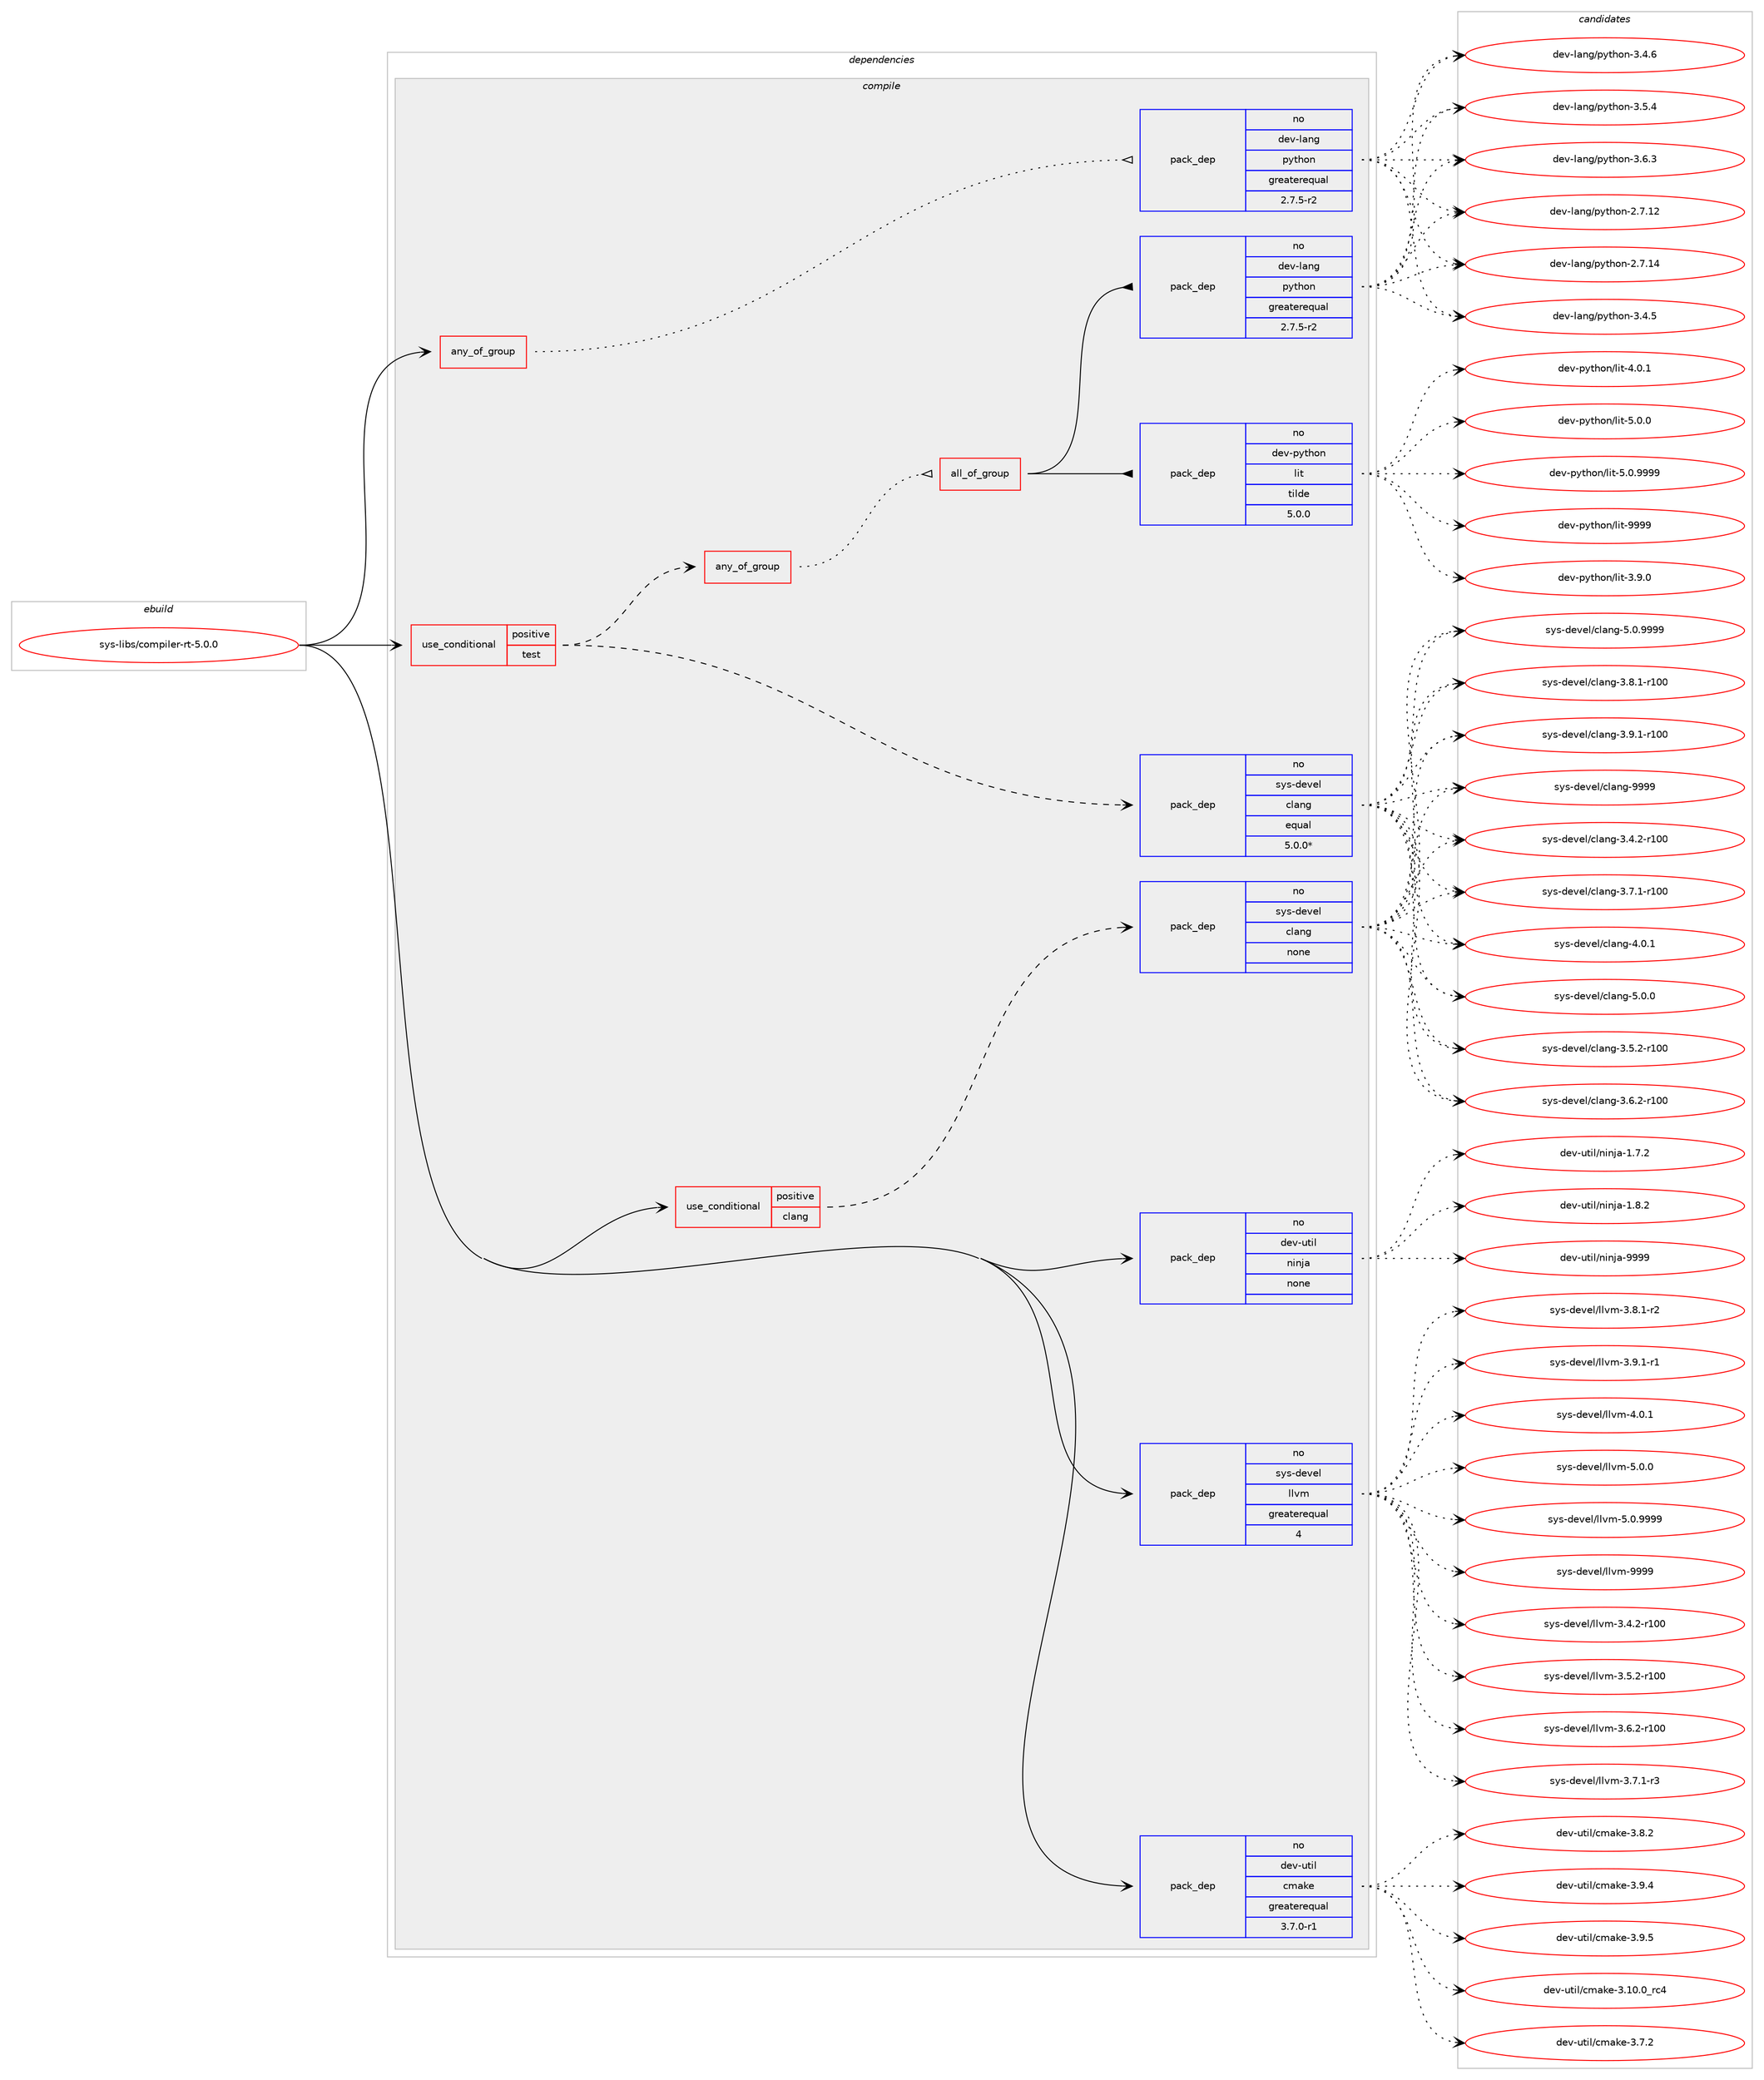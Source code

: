 digraph prolog {

# *************
# Graph options
# *************

newrank=true;
concentrate=true;
compound=true;
graph [rankdir=LR,fontname=Helvetica,fontsize=10,ranksep=1.5];#, ranksep=2.5, nodesep=0.2];
edge  [arrowhead=vee];
node  [fontname=Helvetica,fontsize=10];

# **********
# The ebuild
# **********

subgraph cluster_leftcol {
color=gray;
rank=same;
label=<<i>ebuild</i>>;
id [label="sys-libs/compiler-rt-5.0.0", color=red, width=4, href="../sys-libs/compiler-rt-5.0.0.svg"];
}

# ****************
# The dependencies
# ****************

subgraph cluster_midcol {
color=gray;
label=<<i>dependencies</i>>;
subgraph cluster_compile {
fillcolor="#eeeeee";
style=filled;
label=<<i>compile</i>>;
subgraph any8374 {
dependency493482 [label=<<TABLE BORDER="0" CELLBORDER="1" CELLSPACING="0" CELLPADDING="4"><TR><TD CELLPADDING="10">any_of_group</TD></TR></TABLE>>, shape=none, color=red];subgraph pack366846 {
dependency493483 [label=<<TABLE BORDER="0" CELLBORDER="1" CELLSPACING="0" CELLPADDING="4" WIDTH="220"><TR><TD ROWSPAN="6" CELLPADDING="30">pack_dep</TD></TR><TR><TD WIDTH="110">no</TD></TR><TR><TD>dev-lang</TD></TR><TR><TD>python</TD></TR><TR><TD>greaterequal</TD></TR><TR><TD>2.7.5-r2</TD></TR></TABLE>>, shape=none, color=blue];
}
dependency493482:e -> dependency493483:w [weight=20,style="dotted",arrowhead="oinv"];
}
id:e -> dependency493482:w [weight=20,style="solid",arrowhead="vee"];
subgraph cond117960 {
dependency493484 [label=<<TABLE BORDER="0" CELLBORDER="1" CELLSPACING="0" CELLPADDING="4"><TR><TD ROWSPAN="3" CELLPADDING="10">use_conditional</TD></TR><TR><TD>positive</TD></TR><TR><TD>clang</TD></TR></TABLE>>, shape=none, color=red];
subgraph pack366847 {
dependency493485 [label=<<TABLE BORDER="0" CELLBORDER="1" CELLSPACING="0" CELLPADDING="4" WIDTH="220"><TR><TD ROWSPAN="6" CELLPADDING="30">pack_dep</TD></TR><TR><TD WIDTH="110">no</TD></TR><TR><TD>sys-devel</TD></TR><TR><TD>clang</TD></TR><TR><TD>none</TD></TR><TR><TD></TD></TR></TABLE>>, shape=none, color=blue];
}
dependency493484:e -> dependency493485:w [weight=20,style="dashed",arrowhead="vee"];
}
id:e -> dependency493484:w [weight=20,style="solid",arrowhead="vee"];
subgraph cond117961 {
dependency493486 [label=<<TABLE BORDER="0" CELLBORDER="1" CELLSPACING="0" CELLPADDING="4"><TR><TD ROWSPAN="3" CELLPADDING="10">use_conditional</TD></TR><TR><TD>positive</TD></TR><TR><TD>test</TD></TR></TABLE>>, shape=none, color=red];
subgraph any8375 {
dependency493487 [label=<<TABLE BORDER="0" CELLBORDER="1" CELLSPACING="0" CELLPADDING="4"><TR><TD CELLPADDING="10">any_of_group</TD></TR></TABLE>>, shape=none, color=red];subgraph all305 {
dependency493488 [label=<<TABLE BORDER="0" CELLBORDER="1" CELLSPACING="0" CELLPADDING="4"><TR><TD CELLPADDING="10">all_of_group</TD></TR></TABLE>>, shape=none, color=red];subgraph pack366848 {
dependency493489 [label=<<TABLE BORDER="0" CELLBORDER="1" CELLSPACING="0" CELLPADDING="4" WIDTH="220"><TR><TD ROWSPAN="6" CELLPADDING="30">pack_dep</TD></TR><TR><TD WIDTH="110">no</TD></TR><TR><TD>dev-lang</TD></TR><TR><TD>python</TD></TR><TR><TD>greaterequal</TD></TR><TR><TD>2.7.5-r2</TD></TR></TABLE>>, shape=none, color=blue];
}
dependency493488:e -> dependency493489:w [weight=20,style="solid",arrowhead="inv"];
subgraph pack366849 {
dependency493490 [label=<<TABLE BORDER="0" CELLBORDER="1" CELLSPACING="0" CELLPADDING="4" WIDTH="220"><TR><TD ROWSPAN="6" CELLPADDING="30">pack_dep</TD></TR><TR><TD WIDTH="110">no</TD></TR><TR><TD>dev-python</TD></TR><TR><TD>lit</TD></TR><TR><TD>tilde</TD></TR><TR><TD>5.0.0</TD></TR></TABLE>>, shape=none, color=blue];
}
dependency493488:e -> dependency493490:w [weight=20,style="solid",arrowhead="inv"];
}
dependency493487:e -> dependency493488:w [weight=20,style="dotted",arrowhead="oinv"];
}
dependency493486:e -> dependency493487:w [weight=20,style="dashed",arrowhead="vee"];
subgraph pack366850 {
dependency493491 [label=<<TABLE BORDER="0" CELLBORDER="1" CELLSPACING="0" CELLPADDING="4" WIDTH="220"><TR><TD ROWSPAN="6" CELLPADDING="30">pack_dep</TD></TR><TR><TD WIDTH="110">no</TD></TR><TR><TD>sys-devel</TD></TR><TR><TD>clang</TD></TR><TR><TD>equal</TD></TR><TR><TD>5.0.0*</TD></TR></TABLE>>, shape=none, color=blue];
}
dependency493486:e -> dependency493491:w [weight=20,style="dashed",arrowhead="vee"];
}
id:e -> dependency493486:w [weight=20,style="solid",arrowhead="vee"];
subgraph pack366851 {
dependency493492 [label=<<TABLE BORDER="0" CELLBORDER="1" CELLSPACING="0" CELLPADDING="4" WIDTH="220"><TR><TD ROWSPAN="6" CELLPADDING="30">pack_dep</TD></TR><TR><TD WIDTH="110">no</TD></TR><TR><TD>dev-util</TD></TR><TR><TD>cmake</TD></TR><TR><TD>greaterequal</TD></TR><TR><TD>3.7.0-r1</TD></TR></TABLE>>, shape=none, color=blue];
}
id:e -> dependency493492:w [weight=20,style="solid",arrowhead="vee"];
subgraph pack366852 {
dependency493493 [label=<<TABLE BORDER="0" CELLBORDER="1" CELLSPACING="0" CELLPADDING="4" WIDTH="220"><TR><TD ROWSPAN="6" CELLPADDING="30">pack_dep</TD></TR><TR><TD WIDTH="110">no</TD></TR><TR><TD>dev-util</TD></TR><TR><TD>ninja</TD></TR><TR><TD>none</TD></TR><TR><TD></TD></TR></TABLE>>, shape=none, color=blue];
}
id:e -> dependency493493:w [weight=20,style="solid",arrowhead="vee"];
subgraph pack366853 {
dependency493494 [label=<<TABLE BORDER="0" CELLBORDER="1" CELLSPACING="0" CELLPADDING="4" WIDTH="220"><TR><TD ROWSPAN="6" CELLPADDING="30">pack_dep</TD></TR><TR><TD WIDTH="110">no</TD></TR><TR><TD>sys-devel</TD></TR><TR><TD>llvm</TD></TR><TR><TD>greaterequal</TD></TR><TR><TD>4</TD></TR></TABLE>>, shape=none, color=blue];
}
id:e -> dependency493494:w [weight=20,style="solid",arrowhead="vee"];
}
subgraph cluster_compileandrun {
fillcolor="#eeeeee";
style=filled;
label=<<i>compile and run</i>>;
}
subgraph cluster_run {
fillcolor="#eeeeee";
style=filled;
label=<<i>run</i>>;
}
}

# **************
# The candidates
# **************

subgraph cluster_choices {
rank=same;
color=gray;
label=<<i>candidates</i>>;

subgraph choice366846 {
color=black;
nodesep=1;
choice10010111845108971101034711212111610411111045504655464950 [label="dev-lang/python-2.7.12", color=red, width=4,href="../dev-lang/python-2.7.12.svg"];
choice10010111845108971101034711212111610411111045504655464952 [label="dev-lang/python-2.7.14", color=red, width=4,href="../dev-lang/python-2.7.14.svg"];
choice100101118451089711010347112121116104111110455146524653 [label="dev-lang/python-3.4.5", color=red, width=4,href="../dev-lang/python-3.4.5.svg"];
choice100101118451089711010347112121116104111110455146524654 [label="dev-lang/python-3.4.6", color=red, width=4,href="../dev-lang/python-3.4.6.svg"];
choice100101118451089711010347112121116104111110455146534652 [label="dev-lang/python-3.5.4", color=red, width=4,href="../dev-lang/python-3.5.4.svg"];
choice100101118451089711010347112121116104111110455146544651 [label="dev-lang/python-3.6.3", color=red, width=4,href="../dev-lang/python-3.6.3.svg"];
dependency493483:e -> choice10010111845108971101034711212111610411111045504655464950:w [style=dotted,weight="100"];
dependency493483:e -> choice10010111845108971101034711212111610411111045504655464952:w [style=dotted,weight="100"];
dependency493483:e -> choice100101118451089711010347112121116104111110455146524653:w [style=dotted,weight="100"];
dependency493483:e -> choice100101118451089711010347112121116104111110455146524654:w [style=dotted,weight="100"];
dependency493483:e -> choice100101118451089711010347112121116104111110455146534652:w [style=dotted,weight="100"];
dependency493483:e -> choice100101118451089711010347112121116104111110455146544651:w [style=dotted,weight="100"];
}
subgraph choice366847 {
color=black;
nodesep=1;
choice1151211154510010111810110847991089711010345514652465045114494848 [label="sys-devel/clang-3.4.2-r100", color=red, width=4,href="../sys-devel/clang-3.4.2-r100.svg"];
choice1151211154510010111810110847991089711010345514653465045114494848 [label="sys-devel/clang-3.5.2-r100", color=red, width=4,href="../sys-devel/clang-3.5.2-r100.svg"];
choice1151211154510010111810110847991089711010345514654465045114494848 [label="sys-devel/clang-3.6.2-r100", color=red, width=4,href="../sys-devel/clang-3.6.2-r100.svg"];
choice1151211154510010111810110847991089711010345514655464945114494848 [label="sys-devel/clang-3.7.1-r100", color=red, width=4,href="../sys-devel/clang-3.7.1-r100.svg"];
choice1151211154510010111810110847991089711010345514656464945114494848 [label="sys-devel/clang-3.8.1-r100", color=red, width=4,href="../sys-devel/clang-3.8.1-r100.svg"];
choice1151211154510010111810110847991089711010345514657464945114494848 [label="sys-devel/clang-3.9.1-r100", color=red, width=4,href="../sys-devel/clang-3.9.1-r100.svg"];
choice11512111545100101118101108479910897110103455246484649 [label="sys-devel/clang-4.0.1", color=red, width=4,href="../sys-devel/clang-4.0.1.svg"];
choice11512111545100101118101108479910897110103455346484648 [label="sys-devel/clang-5.0.0", color=red, width=4,href="../sys-devel/clang-5.0.0.svg"];
choice11512111545100101118101108479910897110103455346484657575757 [label="sys-devel/clang-5.0.9999", color=red, width=4,href="../sys-devel/clang-5.0.9999.svg"];
choice115121115451001011181011084799108971101034557575757 [label="sys-devel/clang-9999", color=red, width=4,href="../sys-devel/clang-9999.svg"];
dependency493485:e -> choice1151211154510010111810110847991089711010345514652465045114494848:w [style=dotted,weight="100"];
dependency493485:e -> choice1151211154510010111810110847991089711010345514653465045114494848:w [style=dotted,weight="100"];
dependency493485:e -> choice1151211154510010111810110847991089711010345514654465045114494848:w [style=dotted,weight="100"];
dependency493485:e -> choice1151211154510010111810110847991089711010345514655464945114494848:w [style=dotted,weight="100"];
dependency493485:e -> choice1151211154510010111810110847991089711010345514656464945114494848:w [style=dotted,weight="100"];
dependency493485:e -> choice1151211154510010111810110847991089711010345514657464945114494848:w [style=dotted,weight="100"];
dependency493485:e -> choice11512111545100101118101108479910897110103455246484649:w [style=dotted,weight="100"];
dependency493485:e -> choice11512111545100101118101108479910897110103455346484648:w [style=dotted,weight="100"];
dependency493485:e -> choice11512111545100101118101108479910897110103455346484657575757:w [style=dotted,weight="100"];
dependency493485:e -> choice115121115451001011181011084799108971101034557575757:w [style=dotted,weight="100"];
}
subgraph choice366848 {
color=black;
nodesep=1;
choice10010111845108971101034711212111610411111045504655464950 [label="dev-lang/python-2.7.12", color=red, width=4,href="../dev-lang/python-2.7.12.svg"];
choice10010111845108971101034711212111610411111045504655464952 [label="dev-lang/python-2.7.14", color=red, width=4,href="../dev-lang/python-2.7.14.svg"];
choice100101118451089711010347112121116104111110455146524653 [label="dev-lang/python-3.4.5", color=red, width=4,href="../dev-lang/python-3.4.5.svg"];
choice100101118451089711010347112121116104111110455146524654 [label="dev-lang/python-3.4.6", color=red, width=4,href="../dev-lang/python-3.4.6.svg"];
choice100101118451089711010347112121116104111110455146534652 [label="dev-lang/python-3.5.4", color=red, width=4,href="../dev-lang/python-3.5.4.svg"];
choice100101118451089711010347112121116104111110455146544651 [label="dev-lang/python-3.6.3", color=red, width=4,href="../dev-lang/python-3.6.3.svg"];
dependency493489:e -> choice10010111845108971101034711212111610411111045504655464950:w [style=dotted,weight="100"];
dependency493489:e -> choice10010111845108971101034711212111610411111045504655464952:w [style=dotted,weight="100"];
dependency493489:e -> choice100101118451089711010347112121116104111110455146524653:w [style=dotted,weight="100"];
dependency493489:e -> choice100101118451089711010347112121116104111110455146524654:w [style=dotted,weight="100"];
dependency493489:e -> choice100101118451089711010347112121116104111110455146534652:w [style=dotted,weight="100"];
dependency493489:e -> choice100101118451089711010347112121116104111110455146544651:w [style=dotted,weight="100"];
}
subgraph choice366849 {
color=black;
nodesep=1;
choice1001011184511212111610411111047108105116455146574648 [label="dev-python/lit-3.9.0", color=red, width=4,href="../dev-python/lit-3.9.0.svg"];
choice1001011184511212111610411111047108105116455246484649 [label="dev-python/lit-4.0.1", color=red, width=4,href="../dev-python/lit-4.0.1.svg"];
choice1001011184511212111610411111047108105116455346484648 [label="dev-python/lit-5.0.0", color=red, width=4,href="../dev-python/lit-5.0.0.svg"];
choice1001011184511212111610411111047108105116455346484657575757 [label="dev-python/lit-5.0.9999", color=red, width=4,href="../dev-python/lit-5.0.9999.svg"];
choice10010111845112121116104111110471081051164557575757 [label="dev-python/lit-9999", color=red, width=4,href="../dev-python/lit-9999.svg"];
dependency493490:e -> choice1001011184511212111610411111047108105116455146574648:w [style=dotted,weight="100"];
dependency493490:e -> choice1001011184511212111610411111047108105116455246484649:w [style=dotted,weight="100"];
dependency493490:e -> choice1001011184511212111610411111047108105116455346484648:w [style=dotted,weight="100"];
dependency493490:e -> choice1001011184511212111610411111047108105116455346484657575757:w [style=dotted,weight="100"];
dependency493490:e -> choice10010111845112121116104111110471081051164557575757:w [style=dotted,weight="100"];
}
subgraph choice366850 {
color=black;
nodesep=1;
choice1151211154510010111810110847991089711010345514652465045114494848 [label="sys-devel/clang-3.4.2-r100", color=red, width=4,href="../sys-devel/clang-3.4.2-r100.svg"];
choice1151211154510010111810110847991089711010345514653465045114494848 [label="sys-devel/clang-3.5.2-r100", color=red, width=4,href="../sys-devel/clang-3.5.2-r100.svg"];
choice1151211154510010111810110847991089711010345514654465045114494848 [label="sys-devel/clang-3.6.2-r100", color=red, width=4,href="../sys-devel/clang-3.6.2-r100.svg"];
choice1151211154510010111810110847991089711010345514655464945114494848 [label="sys-devel/clang-3.7.1-r100", color=red, width=4,href="../sys-devel/clang-3.7.1-r100.svg"];
choice1151211154510010111810110847991089711010345514656464945114494848 [label="sys-devel/clang-3.8.1-r100", color=red, width=4,href="../sys-devel/clang-3.8.1-r100.svg"];
choice1151211154510010111810110847991089711010345514657464945114494848 [label="sys-devel/clang-3.9.1-r100", color=red, width=4,href="../sys-devel/clang-3.9.1-r100.svg"];
choice11512111545100101118101108479910897110103455246484649 [label="sys-devel/clang-4.0.1", color=red, width=4,href="../sys-devel/clang-4.0.1.svg"];
choice11512111545100101118101108479910897110103455346484648 [label="sys-devel/clang-5.0.0", color=red, width=4,href="../sys-devel/clang-5.0.0.svg"];
choice11512111545100101118101108479910897110103455346484657575757 [label="sys-devel/clang-5.0.9999", color=red, width=4,href="../sys-devel/clang-5.0.9999.svg"];
choice115121115451001011181011084799108971101034557575757 [label="sys-devel/clang-9999", color=red, width=4,href="../sys-devel/clang-9999.svg"];
dependency493491:e -> choice1151211154510010111810110847991089711010345514652465045114494848:w [style=dotted,weight="100"];
dependency493491:e -> choice1151211154510010111810110847991089711010345514653465045114494848:w [style=dotted,weight="100"];
dependency493491:e -> choice1151211154510010111810110847991089711010345514654465045114494848:w [style=dotted,weight="100"];
dependency493491:e -> choice1151211154510010111810110847991089711010345514655464945114494848:w [style=dotted,weight="100"];
dependency493491:e -> choice1151211154510010111810110847991089711010345514656464945114494848:w [style=dotted,weight="100"];
dependency493491:e -> choice1151211154510010111810110847991089711010345514657464945114494848:w [style=dotted,weight="100"];
dependency493491:e -> choice11512111545100101118101108479910897110103455246484649:w [style=dotted,weight="100"];
dependency493491:e -> choice11512111545100101118101108479910897110103455346484648:w [style=dotted,weight="100"];
dependency493491:e -> choice11512111545100101118101108479910897110103455346484657575757:w [style=dotted,weight="100"];
dependency493491:e -> choice115121115451001011181011084799108971101034557575757:w [style=dotted,weight="100"];
}
subgraph choice366851 {
color=black;
nodesep=1;
choice1001011184511711610510847991099710710145514649484648951149952 [label="dev-util/cmake-3.10.0_rc4", color=red, width=4,href="../dev-util/cmake-3.10.0_rc4.svg"];
choice10010111845117116105108479910997107101455146554650 [label="dev-util/cmake-3.7.2", color=red, width=4,href="../dev-util/cmake-3.7.2.svg"];
choice10010111845117116105108479910997107101455146564650 [label="dev-util/cmake-3.8.2", color=red, width=4,href="../dev-util/cmake-3.8.2.svg"];
choice10010111845117116105108479910997107101455146574652 [label="dev-util/cmake-3.9.4", color=red, width=4,href="../dev-util/cmake-3.9.4.svg"];
choice10010111845117116105108479910997107101455146574653 [label="dev-util/cmake-3.9.5", color=red, width=4,href="../dev-util/cmake-3.9.5.svg"];
dependency493492:e -> choice1001011184511711610510847991099710710145514649484648951149952:w [style=dotted,weight="100"];
dependency493492:e -> choice10010111845117116105108479910997107101455146554650:w [style=dotted,weight="100"];
dependency493492:e -> choice10010111845117116105108479910997107101455146564650:w [style=dotted,weight="100"];
dependency493492:e -> choice10010111845117116105108479910997107101455146574652:w [style=dotted,weight="100"];
dependency493492:e -> choice10010111845117116105108479910997107101455146574653:w [style=dotted,weight="100"];
}
subgraph choice366852 {
color=black;
nodesep=1;
choice100101118451171161051084711010511010697454946554650 [label="dev-util/ninja-1.7.2", color=red, width=4,href="../dev-util/ninja-1.7.2.svg"];
choice100101118451171161051084711010511010697454946564650 [label="dev-util/ninja-1.8.2", color=red, width=4,href="../dev-util/ninja-1.8.2.svg"];
choice1001011184511711610510847110105110106974557575757 [label="dev-util/ninja-9999", color=red, width=4,href="../dev-util/ninja-9999.svg"];
dependency493493:e -> choice100101118451171161051084711010511010697454946554650:w [style=dotted,weight="100"];
dependency493493:e -> choice100101118451171161051084711010511010697454946564650:w [style=dotted,weight="100"];
dependency493493:e -> choice1001011184511711610510847110105110106974557575757:w [style=dotted,weight="100"];
}
subgraph choice366853 {
color=black;
nodesep=1;
choice115121115451001011181011084710810811810945514652465045114494848 [label="sys-devel/llvm-3.4.2-r100", color=red, width=4,href="../sys-devel/llvm-3.4.2-r100.svg"];
choice115121115451001011181011084710810811810945514653465045114494848 [label="sys-devel/llvm-3.5.2-r100", color=red, width=4,href="../sys-devel/llvm-3.5.2-r100.svg"];
choice115121115451001011181011084710810811810945514654465045114494848 [label="sys-devel/llvm-3.6.2-r100", color=red, width=4,href="../sys-devel/llvm-3.6.2-r100.svg"];
choice11512111545100101118101108471081081181094551465546494511451 [label="sys-devel/llvm-3.7.1-r3", color=red, width=4,href="../sys-devel/llvm-3.7.1-r3.svg"];
choice11512111545100101118101108471081081181094551465646494511450 [label="sys-devel/llvm-3.8.1-r2", color=red, width=4,href="../sys-devel/llvm-3.8.1-r2.svg"];
choice11512111545100101118101108471081081181094551465746494511449 [label="sys-devel/llvm-3.9.1-r1", color=red, width=4,href="../sys-devel/llvm-3.9.1-r1.svg"];
choice1151211154510010111810110847108108118109455246484649 [label="sys-devel/llvm-4.0.1", color=red, width=4,href="../sys-devel/llvm-4.0.1.svg"];
choice1151211154510010111810110847108108118109455346484648 [label="sys-devel/llvm-5.0.0", color=red, width=4,href="../sys-devel/llvm-5.0.0.svg"];
choice1151211154510010111810110847108108118109455346484657575757 [label="sys-devel/llvm-5.0.9999", color=red, width=4,href="../sys-devel/llvm-5.0.9999.svg"];
choice11512111545100101118101108471081081181094557575757 [label="sys-devel/llvm-9999", color=red, width=4,href="../sys-devel/llvm-9999.svg"];
dependency493494:e -> choice115121115451001011181011084710810811810945514652465045114494848:w [style=dotted,weight="100"];
dependency493494:e -> choice115121115451001011181011084710810811810945514653465045114494848:w [style=dotted,weight="100"];
dependency493494:e -> choice115121115451001011181011084710810811810945514654465045114494848:w [style=dotted,weight="100"];
dependency493494:e -> choice11512111545100101118101108471081081181094551465546494511451:w [style=dotted,weight="100"];
dependency493494:e -> choice11512111545100101118101108471081081181094551465646494511450:w [style=dotted,weight="100"];
dependency493494:e -> choice11512111545100101118101108471081081181094551465746494511449:w [style=dotted,weight="100"];
dependency493494:e -> choice1151211154510010111810110847108108118109455246484649:w [style=dotted,weight="100"];
dependency493494:e -> choice1151211154510010111810110847108108118109455346484648:w [style=dotted,weight="100"];
dependency493494:e -> choice1151211154510010111810110847108108118109455346484657575757:w [style=dotted,weight="100"];
dependency493494:e -> choice11512111545100101118101108471081081181094557575757:w [style=dotted,weight="100"];
}
}

}
